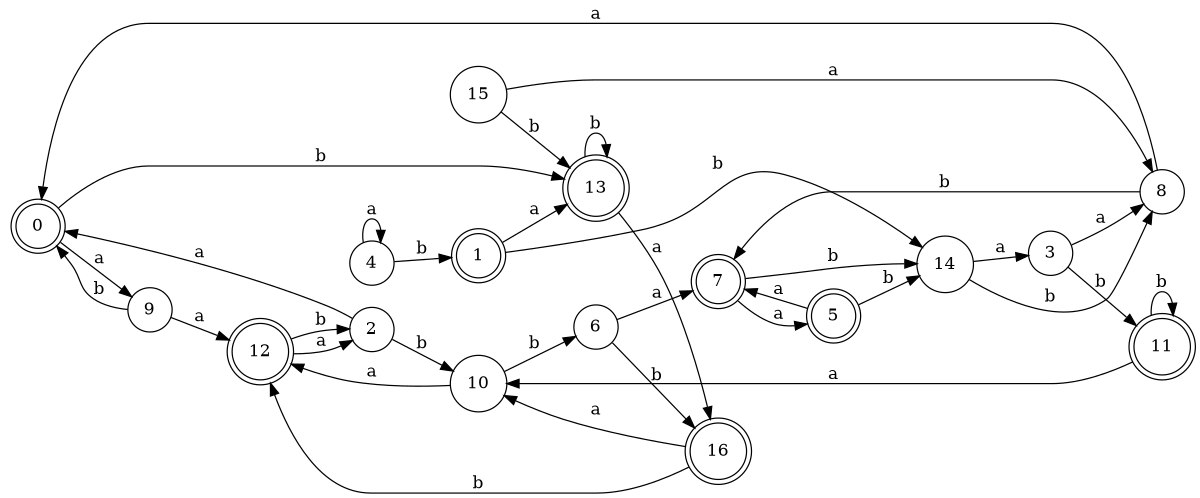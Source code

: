digraph n14_7 {
__start0 [label="" shape="none"];

rankdir=LR;
size="8,5";

s0 [style="rounded,filled", color="black", fillcolor="white" shape="doublecircle", label="0"];
s1 [style="rounded,filled", color="black", fillcolor="white" shape="doublecircle", label="1"];
s2 [style="filled", color="black", fillcolor="white" shape="circle", label="2"];
s3 [style="filled", color="black", fillcolor="white" shape="circle", label="3"];
s4 [style="filled", color="black", fillcolor="white" shape="circle", label="4"];
s5 [style="rounded,filled", color="black", fillcolor="white" shape="doublecircle", label="5"];
s6 [style="filled", color="black", fillcolor="white" shape="circle", label="6"];
s7 [style="rounded,filled", color="black", fillcolor="white" shape="doublecircle", label="7"];
s8 [style="filled", color="black", fillcolor="white" shape="circle", label="8"];
s9 [style="filled", color="black", fillcolor="white" shape="circle", label="9"];
s10 [style="filled", color="black", fillcolor="white" shape="circle", label="10"];
s11 [style="rounded,filled", color="black", fillcolor="white" shape="doublecircle", label="11"];
s12 [style="rounded,filled", color="black", fillcolor="white" shape="doublecircle", label="12"];
s13 [style="rounded,filled", color="black", fillcolor="white" shape="doublecircle", label="13"];
s14 [style="filled", color="black", fillcolor="white" shape="circle", label="14"];
s15 [style="filled", color="black", fillcolor="white" shape="circle", label="15"];
s16 [style="rounded,filled", color="black", fillcolor="white" shape="doublecircle", label="16"];
s0 -> s9 [label="a"];
s0 -> s13 [label="b"];
s1 -> s13 [label="a"];
s1 -> s14 [label="b"];
s2 -> s0 [label="a"];
s2 -> s10 [label="b"];
s3 -> s8 [label="a"];
s3 -> s11 [label="b"];
s4 -> s4 [label="a"];
s4 -> s1 [label="b"];
s5 -> s7 [label="a"];
s5 -> s14 [label="b"];
s6 -> s7 [label="a"];
s6 -> s16 [label="b"];
s7 -> s5 [label="a"];
s7 -> s14 [label="b"];
s8 -> s0 [label="a"];
s8 -> s7 [label="b"];
s9 -> s12 [label="a"];
s9 -> s0 [label="b"];
s10 -> s12 [label="a"];
s10 -> s6 [label="b"];
s11 -> s10 [label="a"];
s11 -> s11 [label="b"];
s12 -> s2 [label="a"];
s12 -> s2 [label="b"];
s13 -> s16 [label="a"];
s13 -> s13 [label="b"];
s14 -> s3 [label="a"];
s14 -> s8 [label="b"];
s15 -> s8 [label="a"];
s15 -> s13 [label="b"];
s16 -> s10 [label="a"];
s16 -> s12 [label="b"];

}